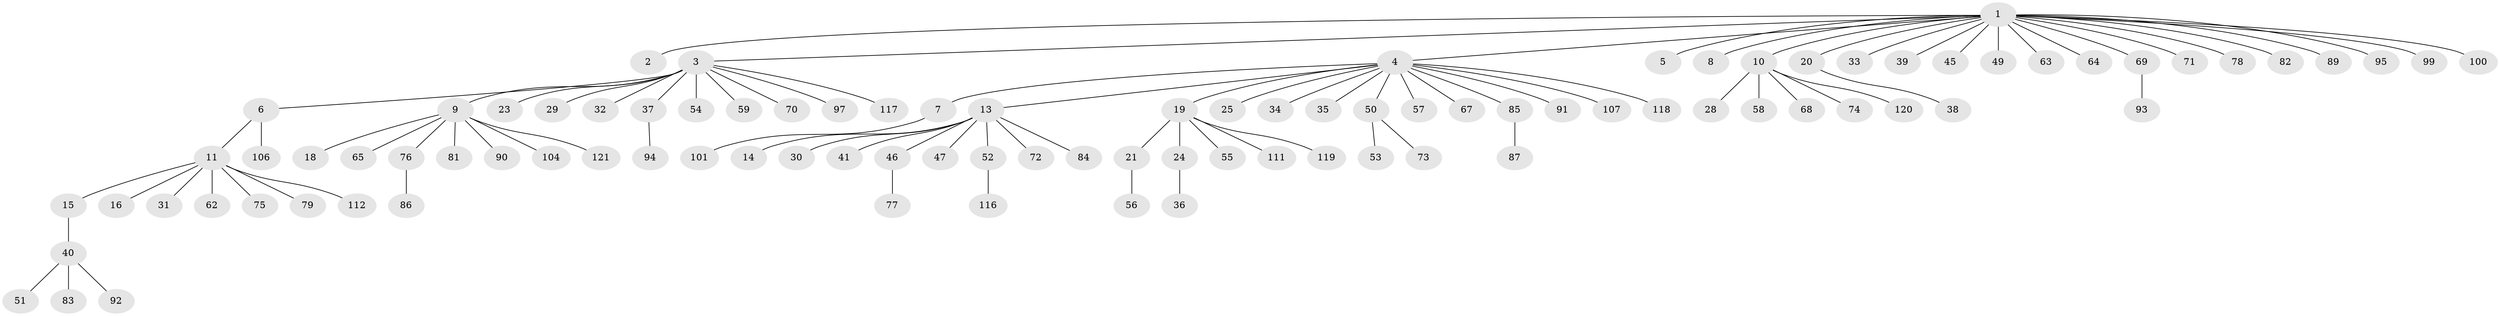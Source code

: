 // original degree distribution, {22: 0.008264462809917356, 1: 0.7355371900826446, 13: 0.008264462809917356, 15: 0.008264462809917356, 4: 0.01652892561983471, 2: 0.10743801652892562, 9: 0.01652892561983471, 7: 0.008264462809917356, 8: 0.008264462809917356, 3: 0.06611570247933884, 5: 0.01652892561983471}
// Generated by graph-tools (version 1.1) at 2025/11/02/27/25 16:11:15]
// undirected, 96 vertices, 95 edges
graph export_dot {
graph [start="1"]
  node [color=gray90,style=filled];
  1 [super="+43"];
  2;
  3 [super="+12"];
  4 [super="+22"];
  5;
  6 [super="+17"];
  7 [super="+88"];
  8;
  9 [super="+44"];
  10 [super="+42"];
  11 [super="+96"];
  13 [super="+27"];
  14 [super="+66"];
  15 [super="+98"];
  16 [super="+61"];
  18;
  19 [super="+26"];
  20;
  21;
  23;
  24 [super="+115"];
  25;
  28;
  29;
  30;
  31;
  32 [super="+48"];
  33;
  34;
  35;
  36;
  37 [super="+80"];
  38 [super="+114"];
  39;
  40 [super="+103"];
  41;
  45;
  46;
  47;
  49;
  50 [super="+113"];
  51;
  52 [super="+60"];
  53;
  54;
  55;
  56;
  57;
  58;
  59;
  62 [super="+108"];
  63;
  64;
  65;
  67;
  68;
  69 [super="+105"];
  70;
  71;
  72;
  73;
  74;
  75;
  76;
  77;
  78;
  79;
  81;
  82;
  83;
  84;
  85 [super="+110"];
  86 [super="+109"];
  87;
  89;
  90;
  91;
  92;
  93;
  94;
  95 [super="+102"];
  97;
  99;
  100;
  101;
  104;
  106;
  107;
  111;
  112;
  116;
  117;
  118;
  119;
  120;
  121;
  1 -- 2;
  1 -- 3;
  1 -- 4;
  1 -- 5;
  1 -- 8;
  1 -- 10;
  1 -- 20;
  1 -- 33;
  1 -- 39;
  1 -- 45;
  1 -- 49;
  1 -- 63;
  1 -- 64;
  1 -- 69;
  1 -- 71;
  1 -- 78;
  1 -- 82;
  1 -- 89;
  1 -- 95;
  1 -- 99;
  1 -- 100;
  3 -- 6;
  3 -- 9;
  3 -- 23;
  3 -- 29;
  3 -- 32;
  3 -- 37;
  3 -- 54;
  3 -- 59;
  3 -- 70;
  3 -- 97;
  3 -- 117;
  4 -- 7;
  4 -- 13;
  4 -- 19;
  4 -- 25;
  4 -- 34;
  4 -- 35;
  4 -- 50;
  4 -- 57;
  4 -- 67;
  4 -- 85;
  4 -- 91;
  4 -- 107;
  4 -- 118;
  6 -- 11;
  6 -- 106;
  7 -- 101;
  9 -- 18;
  9 -- 65;
  9 -- 76;
  9 -- 81;
  9 -- 90;
  9 -- 104;
  9 -- 121;
  10 -- 28;
  10 -- 58;
  10 -- 68;
  10 -- 74;
  10 -- 120;
  11 -- 15;
  11 -- 16;
  11 -- 31;
  11 -- 62;
  11 -- 75;
  11 -- 79;
  11 -- 112;
  13 -- 14;
  13 -- 30;
  13 -- 41;
  13 -- 47;
  13 -- 52;
  13 -- 84;
  13 -- 72;
  13 -- 46;
  15 -- 40;
  19 -- 21;
  19 -- 24;
  19 -- 55;
  19 -- 111;
  19 -- 119;
  20 -- 38;
  21 -- 56;
  24 -- 36;
  37 -- 94;
  40 -- 51;
  40 -- 83;
  40 -- 92;
  46 -- 77;
  50 -- 53;
  50 -- 73;
  52 -- 116;
  69 -- 93;
  76 -- 86;
  85 -- 87;
}
